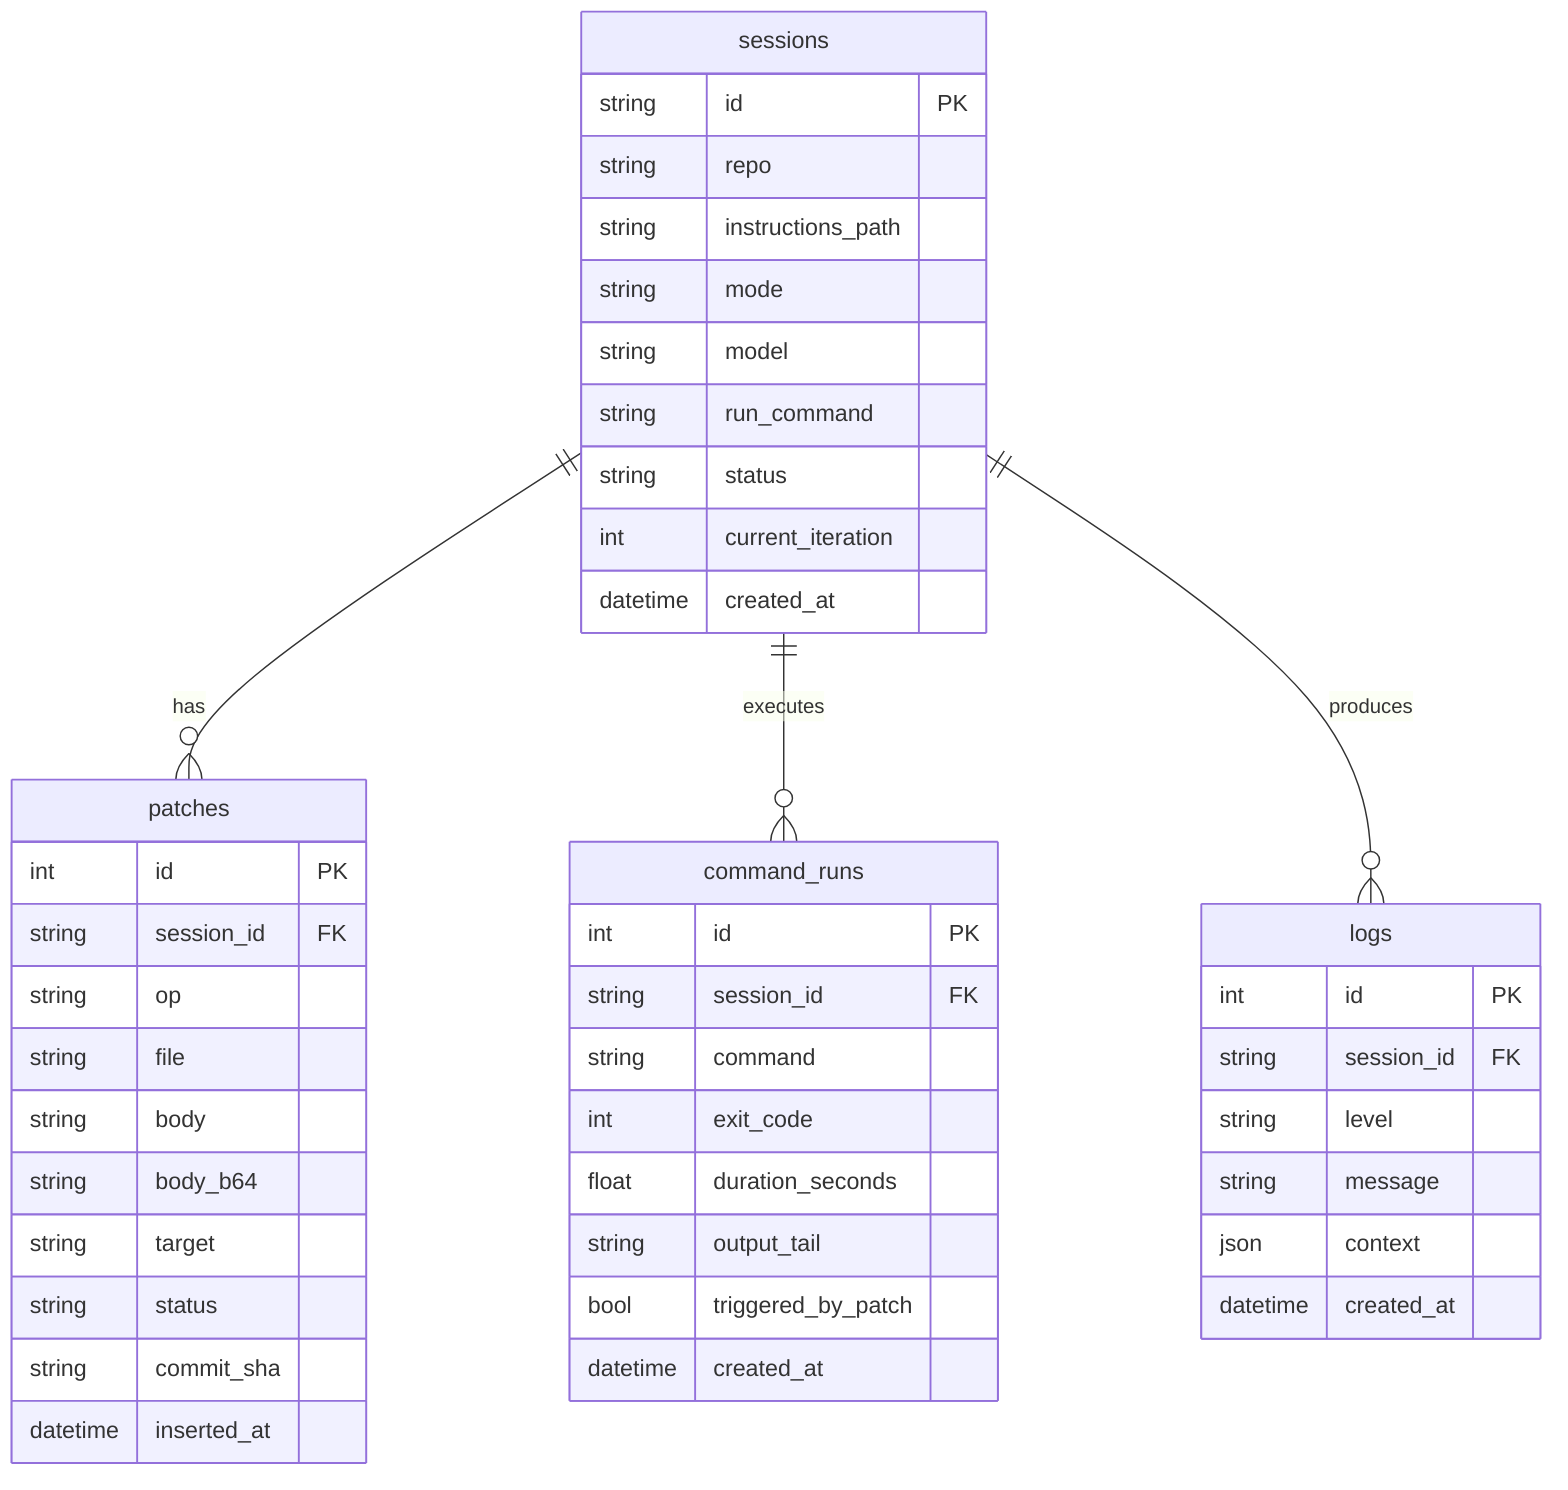 erDiagram
    sessions ||--o{ patches : "has"
    sessions ||--o{ command_runs : "executes"
    sessions ||--o{ logs : "produces"

    sessions {
        string id PK
        string repo
        string instructions_path
        string mode
        string model
        string run_command
        string status
        int current_iteration
        datetime created_at
    }

    patches {
        int id PK
        string session_id FK
        string op
        string file
        string body
        string body_b64
        string target
        string status
        string commit_sha
        datetime inserted_at
    }

    command_runs {
        int id PK
        string session_id FK
        string command
        int exit_code
        float duration_seconds
        string output_tail
        bool triggered_by_patch
        datetime created_at
    }

    logs {
        int id PK
        string session_id FK
        string level
        string message
        json context
        datetime created_at
    }